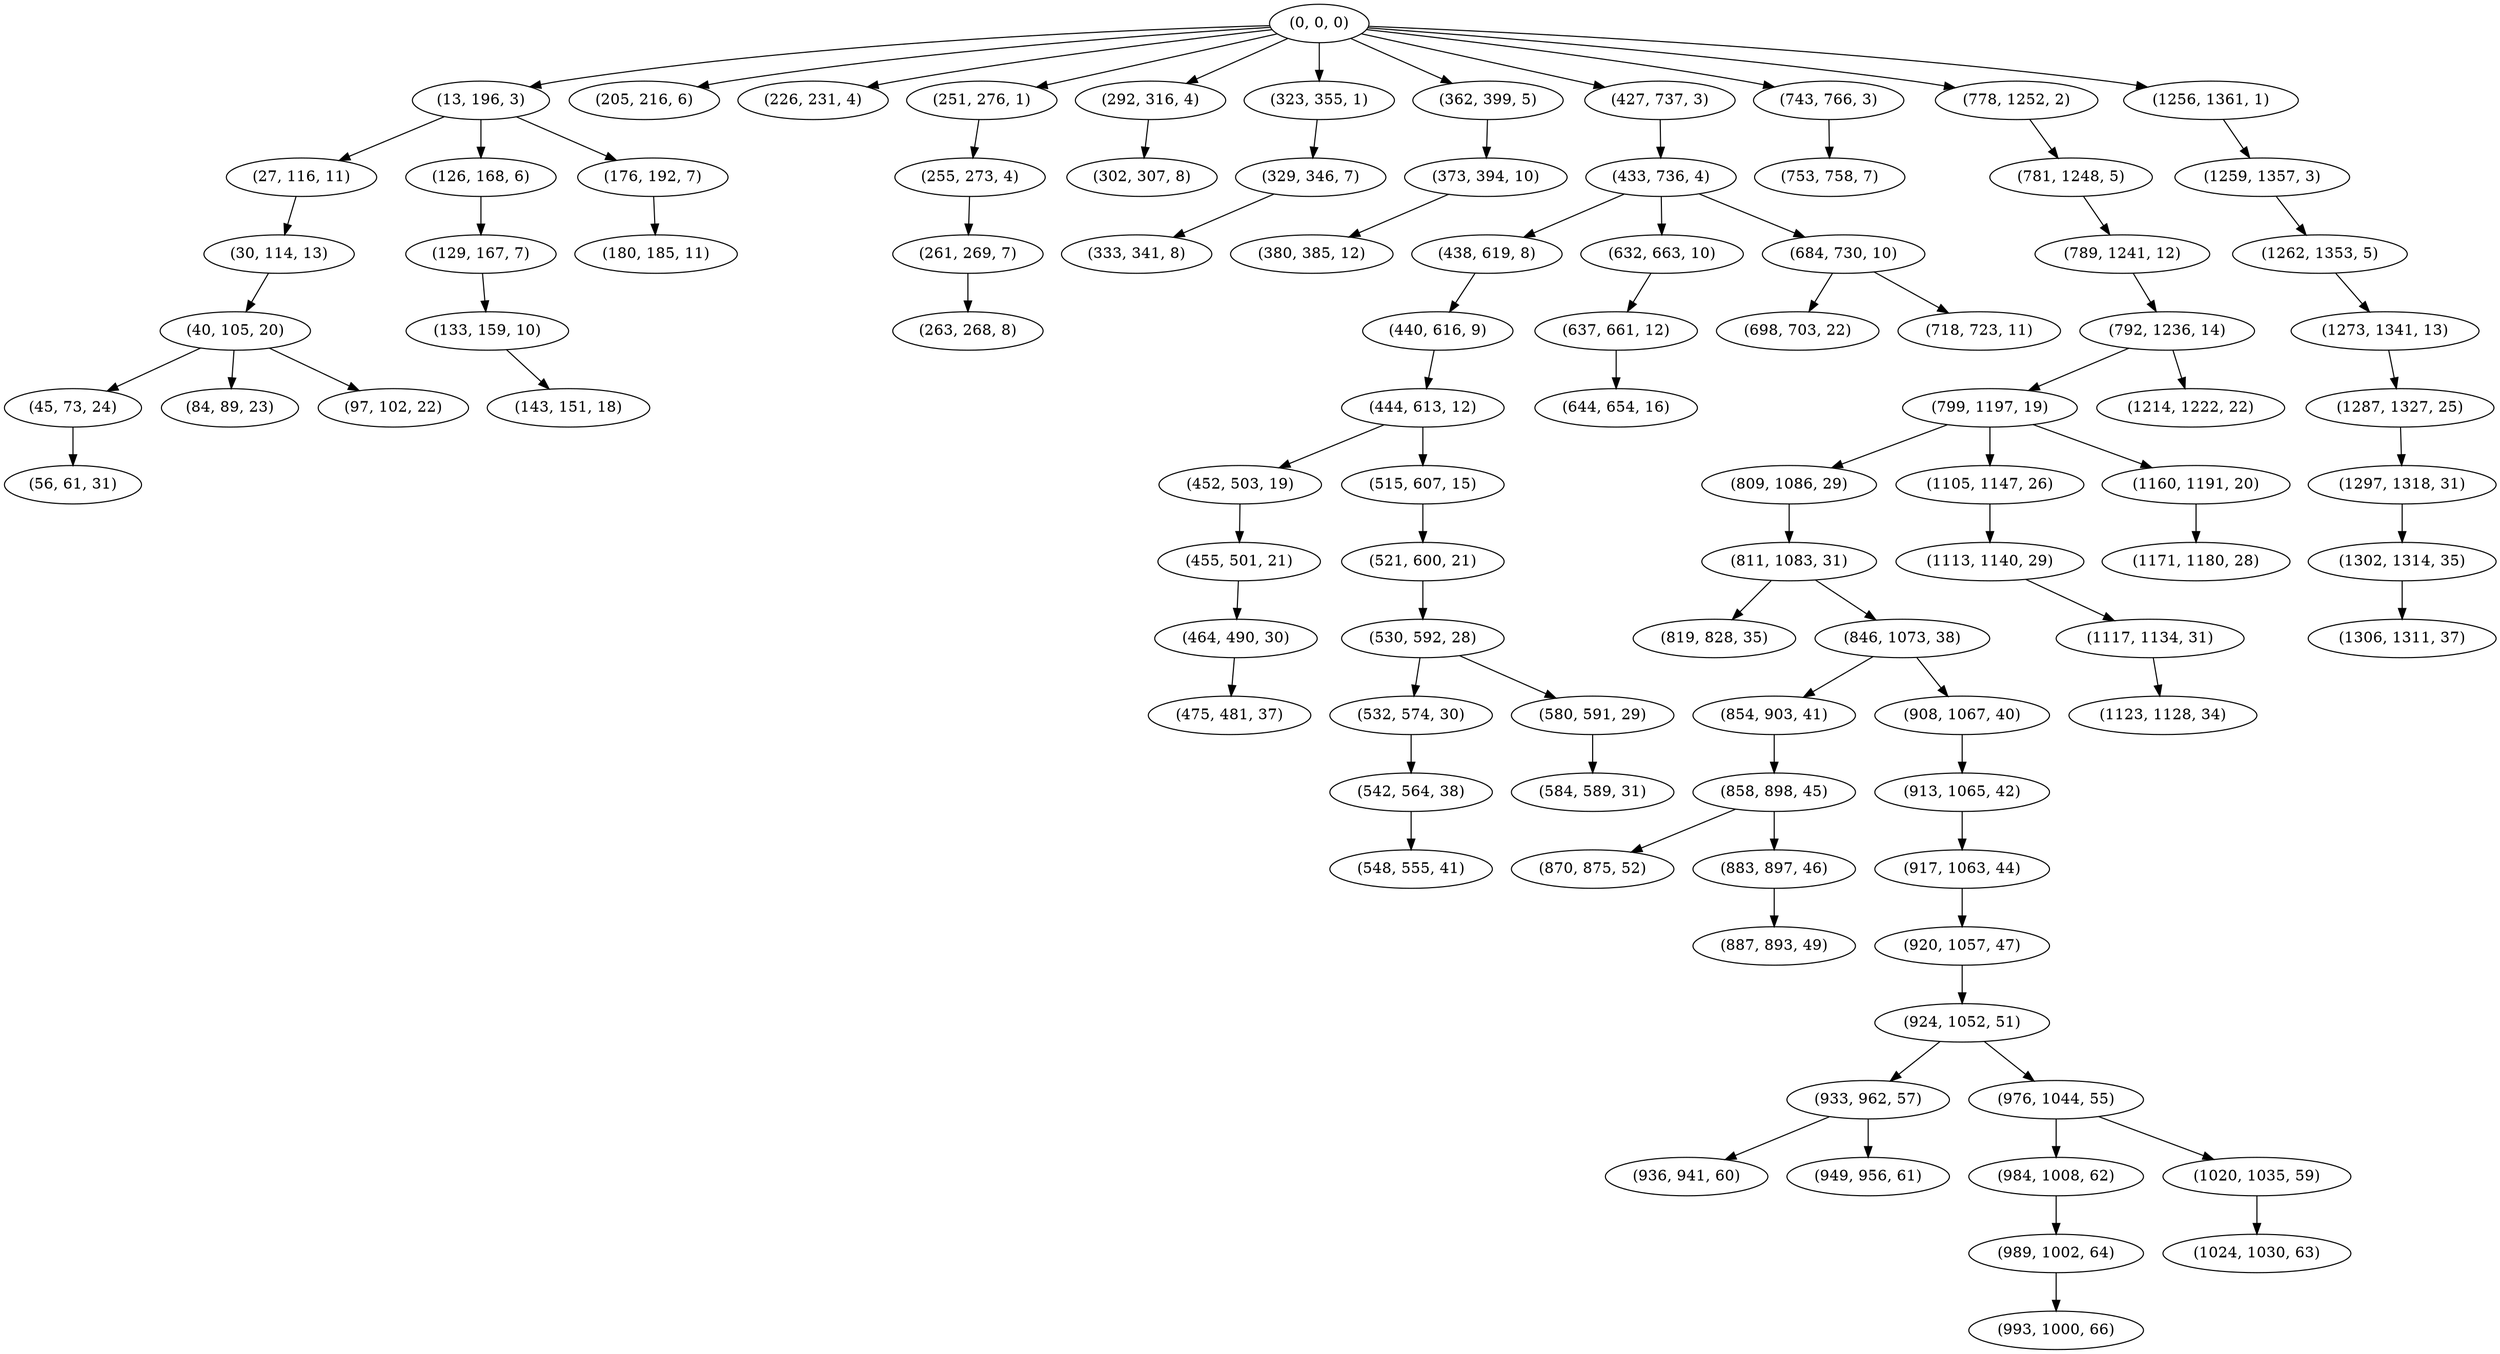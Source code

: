 digraph tree {
    "(0, 0, 0)";
    "(13, 196, 3)";
    "(27, 116, 11)";
    "(30, 114, 13)";
    "(40, 105, 20)";
    "(45, 73, 24)";
    "(56, 61, 31)";
    "(84, 89, 23)";
    "(97, 102, 22)";
    "(126, 168, 6)";
    "(129, 167, 7)";
    "(133, 159, 10)";
    "(143, 151, 18)";
    "(176, 192, 7)";
    "(180, 185, 11)";
    "(205, 216, 6)";
    "(226, 231, 4)";
    "(251, 276, 1)";
    "(255, 273, 4)";
    "(261, 269, 7)";
    "(263, 268, 8)";
    "(292, 316, 4)";
    "(302, 307, 8)";
    "(323, 355, 1)";
    "(329, 346, 7)";
    "(333, 341, 8)";
    "(362, 399, 5)";
    "(373, 394, 10)";
    "(380, 385, 12)";
    "(427, 737, 3)";
    "(433, 736, 4)";
    "(438, 619, 8)";
    "(440, 616, 9)";
    "(444, 613, 12)";
    "(452, 503, 19)";
    "(455, 501, 21)";
    "(464, 490, 30)";
    "(475, 481, 37)";
    "(515, 607, 15)";
    "(521, 600, 21)";
    "(530, 592, 28)";
    "(532, 574, 30)";
    "(542, 564, 38)";
    "(548, 555, 41)";
    "(580, 591, 29)";
    "(584, 589, 31)";
    "(632, 663, 10)";
    "(637, 661, 12)";
    "(644, 654, 16)";
    "(684, 730, 10)";
    "(698, 703, 22)";
    "(718, 723, 11)";
    "(743, 766, 3)";
    "(753, 758, 7)";
    "(778, 1252, 2)";
    "(781, 1248, 5)";
    "(789, 1241, 12)";
    "(792, 1236, 14)";
    "(799, 1197, 19)";
    "(809, 1086, 29)";
    "(811, 1083, 31)";
    "(819, 828, 35)";
    "(846, 1073, 38)";
    "(854, 903, 41)";
    "(858, 898, 45)";
    "(870, 875, 52)";
    "(883, 897, 46)";
    "(887, 893, 49)";
    "(908, 1067, 40)";
    "(913, 1065, 42)";
    "(917, 1063, 44)";
    "(920, 1057, 47)";
    "(924, 1052, 51)";
    "(933, 962, 57)";
    "(936, 941, 60)";
    "(949, 956, 61)";
    "(976, 1044, 55)";
    "(984, 1008, 62)";
    "(989, 1002, 64)";
    "(993, 1000, 66)";
    "(1020, 1035, 59)";
    "(1024, 1030, 63)";
    "(1105, 1147, 26)";
    "(1113, 1140, 29)";
    "(1117, 1134, 31)";
    "(1123, 1128, 34)";
    "(1160, 1191, 20)";
    "(1171, 1180, 28)";
    "(1214, 1222, 22)";
    "(1256, 1361, 1)";
    "(1259, 1357, 3)";
    "(1262, 1353, 5)";
    "(1273, 1341, 13)";
    "(1287, 1327, 25)";
    "(1297, 1318, 31)";
    "(1302, 1314, 35)";
    "(1306, 1311, 37)";
    "(0, 0, 0)" -> "(13, 196, 3)";
    "(0, 0, 0)" -> "(205, 216, 6)";
    "(0, 0, 0)" -> "(226, 231, 4)";
    "(0, 0, 0)" -> "(251, 276, 1)";
    "(0, 0, 0)" -> "(292, 316, 4)";
    "(0, 0, 0)" -> "(323, 355, 1)";
    "(0, 0, 0)" -> "(362, 399, 5)";
    "(0, 0, 0)" -> "(427, 737, 3)";
    "(0, 0, 0)" -> "(743, 766, 3)";
    "(0, 0, 0)" -> "(778, 1252, 2)";
    "(0, 0, 0)" -> "(1256, 1361, 1)";
    "(13, 196, 3)" -> "(27, 116, 11)";
    "(13, 196, 3)" -> "(126, 168, 6)";
    "(13, 196, 3)" -> "(176, 192, 7)";
    "(27, 116, 11)" -> "(30, 114, 13)";
    "(30, 114, 13)" -> "(40, 105, 20)";
    "(40, 105, 20)" -> "(45, 73, 24)";
    "(40, 105, 20)" -> "(84, 89, 23)";
    "(40, 105, 20)" -> "(97, 102, 22)";
    "(45, 73, 24)" -> "(56, 61, 31)";
    "(126, 168, 6)" -> "(129, 167, 7)";
    "(129, 167, 7)" -> "(133, 159, 10)";
    "(133, 159, 10)" -> "(143, 151, 18)";
    "(176, 192, 7)" -> "(180, 185, 11)";
    "(251, 276, 1)" -> "(255, 273, 4)";
    "(255, 273, 4)" -> "(261, 269, 7)";
    "(261, 269, 7)" -> "(263, 268, 8)";
    "(292, 316, 4)" -> "(302, 307, 8)";
    "(323, 355, 1)" -> "(329, 346, 7)";
    "(329, 346, 7)" -> "(333, 341, 8)";
    "(362, 399, 5)" -> "(373, 394, 10)";
    "(373, 394, 10)" -> "(380, 385, 12)";
    "(427, 737, 3)" -> "(433, 736, 4)";
    "(433, 736, 4)" -> "(438, 619, 8)";
    "(433, 736, 4)" -> "(632, 663, 10)";
    "(433, 736, 4)" -> "(684, 730, 10)";
    "(438, 619, 8)" -> "(440, 616, 9)";
    "(440, 616, 9)" -> "(444, 613, 12)";
    "(444, 613, 12)" -> "(452, 503, 19)";
    "(444, 613, 12)" -> "(515, 607, 15)";
    "(452, 503, 19)" -> "(455, 501, 21)";
    "(455, 501, 21)" -> "(464, 490, 30)";
    "(464, 490, 30)" -> "(475, 481, 37)";
    "(515, 607, 15)" -> "(521, 600, 21)";
    "(521, 600, 21)" -> "(530, 592, 28)";
    "(530, 592, 28)" -> "(532, 574, 30)";
    "(530, 592, 28)" -> "(580, 591, 29)";
    "(532, 574, 30)" -> "(542, 564, 38)";
    "(542, 564, 38)" -> "(548, 555, 41)";
    "(580, 591, 29)" -> "(584, 589, 31)";
    "(632, 663, 10)" -> "(637, 661, 12)";
    "(637, 661, 12)" -> "(644, 654, 16)";
    "(684, 730, 10)" -> "(698, 703, 22)";
    "(684, 730, 10)" -> "(718, 723, 11)";
    "(743, 766, 3)" -> "(753, 758, 7)";
    "(778, 1252, 2)" -> "(781, 1248, 5)";
    "(781, 1248, 5)" -> "(789, 1241, 12)";
    "(789, 1241, 12)" -> "(792, 1236, 14)";
    "(792, 1236, 14)" -> "(799, 1197, 19)";
    "(792, 1236, 14)" -> "(1214, 1222, 22)";
    "(799, 1197, 19)" -> "(809, 1086, 29)";
    "(799, 1197, 19)" -> "(1105, 1147, 26)";
    "(799, 1197, 19)" -> "(1160, 1191, 20)";
    "(809, 1086, 29)" -> "(811, 1083, 31)";
    "(811, 1083, 31)" -> "(819, 828, 35)";
    "(811, 1083, 31)" -> "(846, 1073, 38)";
    "(846, 1073, 38)" -> "(854, 903, 41)";
    "(846, 1073, 38)" -> "(908, 1067, 40)";
    "(854, 903, 41)" -> "(858, 898, 45)";
    "(858, 898, 45)" -> "(870, 875, 52)";
    "(858, 898, 45)" -> "(883, 897, 46)";
    "(883, 897, 46)" -> "(887, 893, 49)";
    "(908, 1067, 40)" -> "(913, 1065, 42)";
    "(913, 1065, 42)" -> "(917, 1063, 44)";
    "(917, 1063, 44)" -> "(920, 1057, 47)";
    "(920, 1057, 47)" -> "(924, 1052, 51)";
    "(924, 1052, 51)" -> "(933, 962, 57)";
    "(924, 1052, 51)" -> "(976, 1044, 55)";
    "(933, 962, 57)" -> "(936, 941, 60)";
    "(933, 962, 57)" -> "(949, 956, 61)";
    "(976, 1044, 55)" -> "(984, 1008, 62)";
    "(976, 1044, 55)" -> "(1020, 1035, 59)";
    "(984, 1008, 62)" -> "(989, 1002, 64)";
    "(989, 1002, 64)" -> "(993, 1000, 66)";
    "(1020, 1035, 59)" -> "(1024, 1030, 63)";
    "(1105, 1147, 26)" -> "(1113, 1140, 29)";
    "(1113, 1140, 29)" -> "(1117, 1134, 31)";
    "(1117, 1134, 31)" -> "(1123, 1128, 34)";
    "(1160, 1191, 20)" -> "(1171, 1180, 28)";
    "(1256, 1361, 1)" -> "(1259, 1357, 3)";
    "(1259, 1357, 3)" -> "(1262, 1353, 5)";
    "(1262, 1353, 5)" -> "(1273, 1341, 13)";
    "(1273, 1341, 13)" -> "(1287, 1327, 25)";
    "(1287, 1327, 25)" -> "(1297, 1318, 31)";
    "(1297, 1318, 31)" -> "(1302, 1314, 35)";
    "(1302, 1314, 35)" -> "(1306, 1311, 37)";
}
